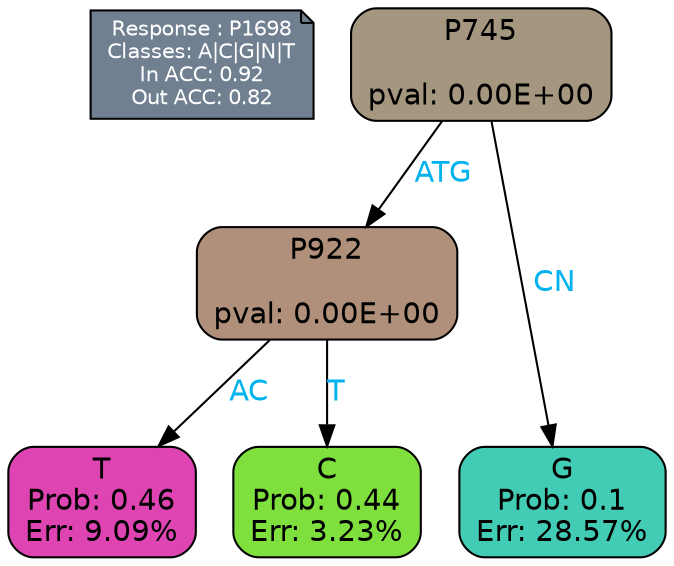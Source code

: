 digraph Tree {
node [shape=box, style="filled, rounded", color="black", fontname=helvetica] ;
graph [ranksep=equally, splines=polylines, bgcolor=transparent, dpi=600] ;
edge [fontname=helvetica] ;
LEGEND [label="Response : P1698
Classes: A|C|G|N|T
In ACC: 0.92
Out ACC: 0.82
",shape=note,align=left,style=filled,fillcolor="slategray",fontcolor="white",fontsize=10];1 [label="P745

pval: 0.00E+00", fillcolor="#a59680"] ;
2 [label="P922

pval: 0.00E+00", fillcolor="#b0907a"] ;
3 [label="T
Prob: 0.46
Err: 9.09%", fillcolor="#de45b3"] ;
4 [label="C
Prob: 0.44
Err: 3.23%", fillcolor="#7edf3d"] ;
5 [label="G
Prob: 0.1
Err: 28.57%", fillcolor="#42ccb5"] ;
1 -> 2 [label="ATG",fontcolor=deepskyblue2] ;
1 -> 5 [label="CN",fontcolor=deepskyblue2] ;
2 -> 3 [label="AC",fontcolor=deepskyblue2] ;
2 -> 4 [label="T",fontcolor=deepskyblue2] ;
{rank = same; 3;4;5;}{rank = same; LEGEND;1;}}